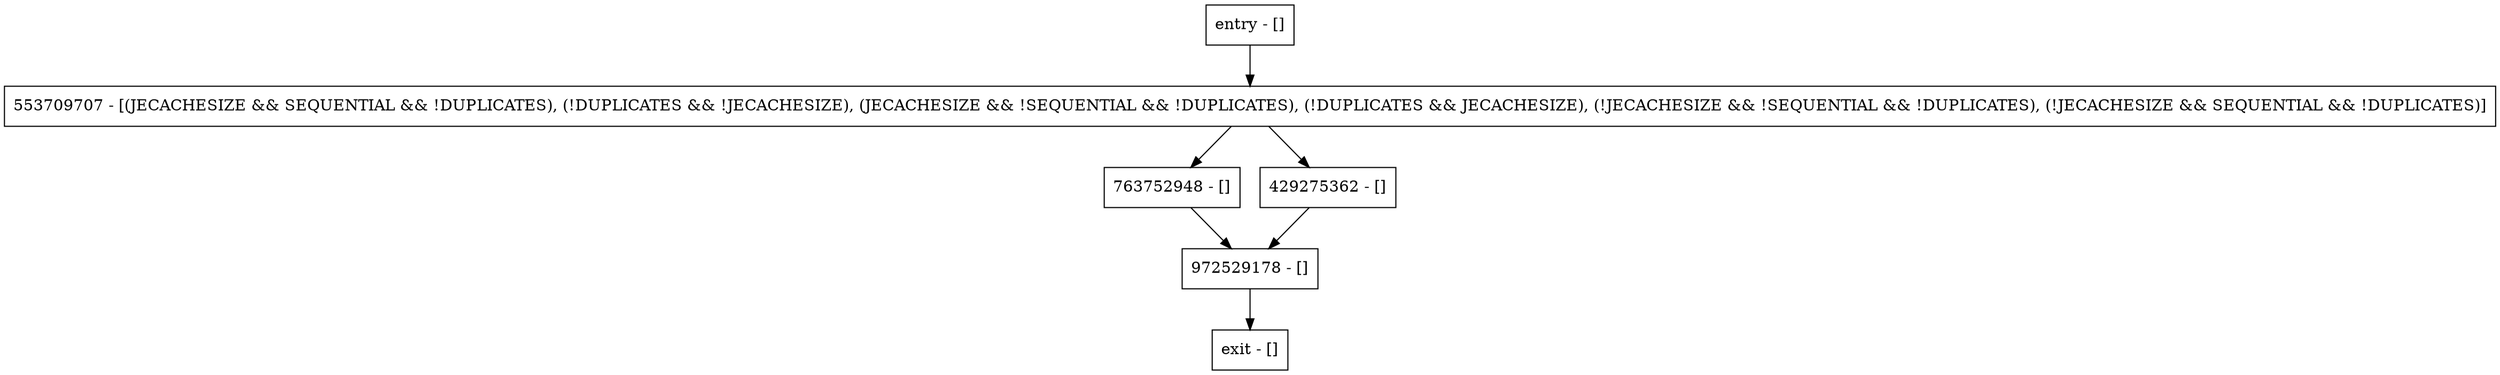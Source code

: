 digraph putNoOverwrite {
node [shape=record];
entry [label="entry - []"];
exit [label="exit - []"];
553709707 [label="553709707 - [(JECACHESIZE && SEQUENTIAL && !DUPLICATES), (!DUPLICATES && !JECACHESIZE), (JECACHESIZE && !SEQUENTIAL && !DUPLICATES), (!DUPLICATES && JECACHESIZE), (!JECACHESIZE && !SEQUENTIAL && !DUPLICATES), (!JECACHESIZE && SEQUENTIAL && !DUPLICATES)]"];
763752948 [label="763752948 - []"];
972529178 [label="972529178 - []"];
429275362 [label="429275362 - []"];
entry;
exit;
entry -> 553709707;
553709707 -> 763752948;
553709707 -> 429275362;
763752948 -> 972529178;
972529178 -> exit;
429275362 -> 972529178;
}
